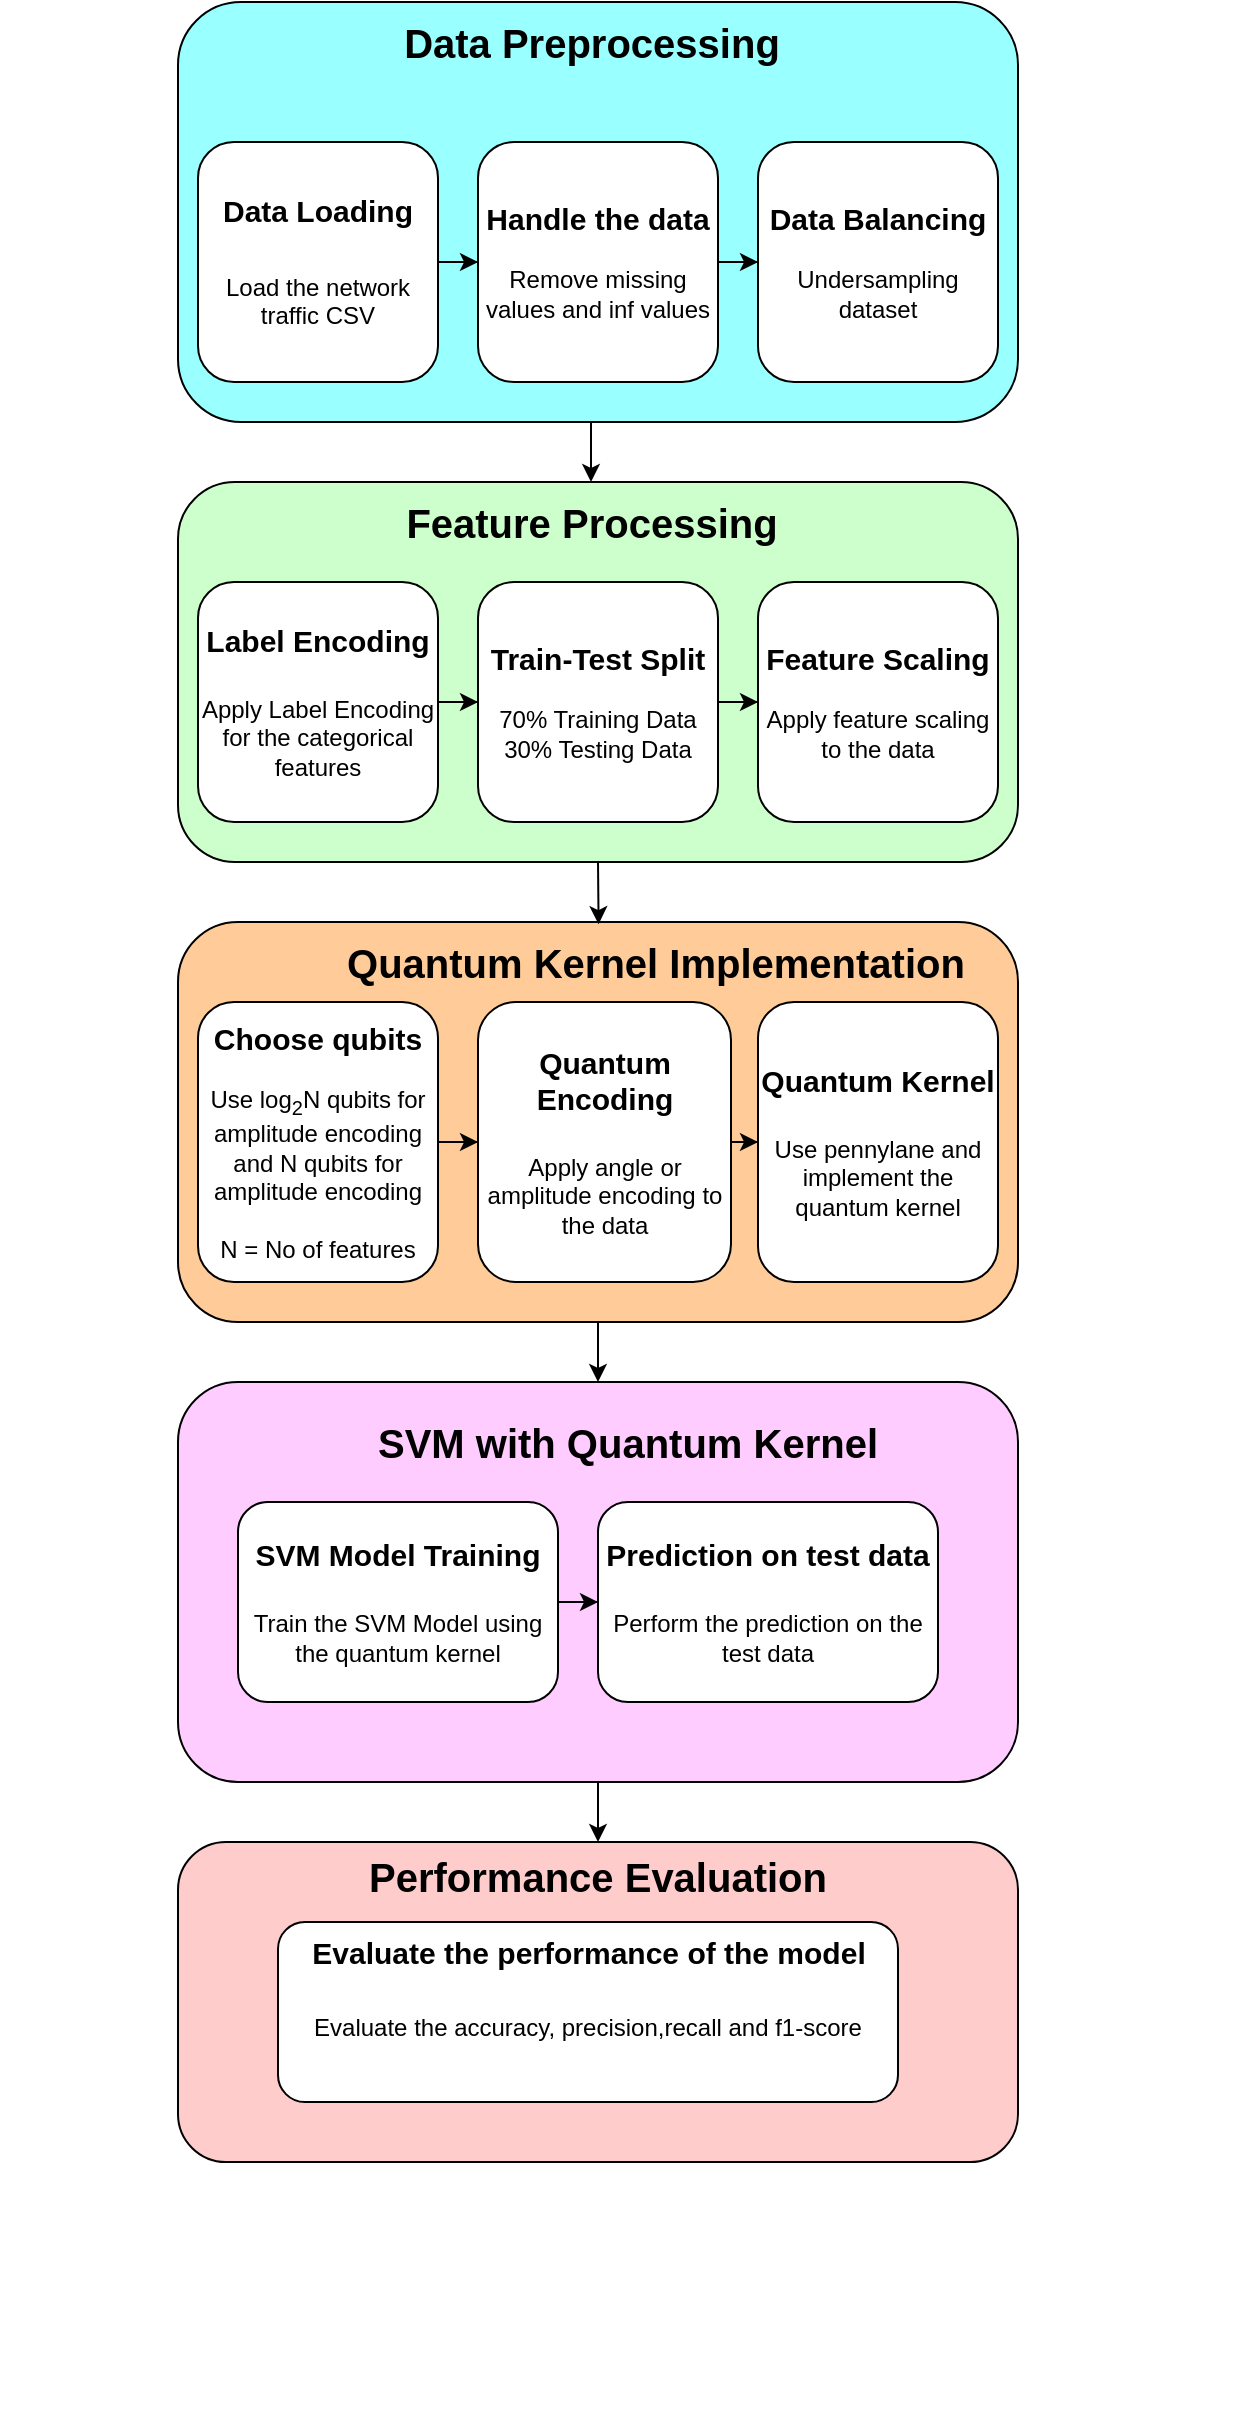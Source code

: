 <mxfile version="27.0.3">
  <diagram name="Page-1" id="IowLkyHsUFm7hj_iNHQr">
    <mxGraphModel dx="1444" dy="718" grid="1" gridSize="10" guides="1" tooltips="1" connect="1" arrows="1" fold="1" page="1" pageScale="1" pageWidth="850" pageHeight="1100" math="0" shadow="0">
      <root>
        <mxCell id="0" />
        <mxCell id="1" parent="0" />
        <mxCell id="rroA4w5QciKg8AlWYJ8E-7" style="edgeStyle=orthogonalEdgeStyle;rounded=0;orthogonalLoop=1;jettySize=auto;html=1;exitX=0.5;exitY=1;exitDx=0;exitDy=0;entryX=0.5;entryY=0;entryDx=0;entryDy=0;" edge="1" parent="1" source="tHObwuz-neF_lD4l34wk-1" target="hvczIfgNtDT0wLWKjFQM-12">
          <mxGeometry relative="1" as="geometry" />
        </mxCell>
        <mxCell id="tHObwuz-neF_lD4l34wk-1" value="" style="rounded=1;whiteSpace=wrap;html=1;fillColor=light-dark(#99FFFF,#99FFFF);" parent="1" vertex="1">
          <mxGeometry x="290" y="20" width="420" height="210" as="geometry" />
        </mxCell>
        <mxCell id="tHObwuz-neF_lD4l34wk-16" value="" style="edgeStyle=orthogonalEdgeStyle;rounded=0;orthogonalLoop=1;jettySize=auto;html=1;" parent="1" source="tHObwuz-neF_lD4l34wk-2" target="tHObwuz-neF_lD4l34wk-3" edge="1">
          <mxGeometry relative="1" as="geometry" />
        </mxCell>
        <mxCell id="tHObwuz-neF_lD4l34wk-2" value="" style="rounded=1;whiteSpace=wrap;html=1;fillColor=light-dark(#FFCCFF,#FFCCFF);" parent="1" vertex="1">
          <mxGeometry x="290" y="710" width="420" height="200" as="geometry" />
        </mxCell>
        <mxCell id="tHObwuz-neF_lD4l34wk-3" value="&lt;div&gt;&lt;br&gt;&lt;/div&gt;&lt;div&gt;&lt;br&gt;&lt;/div&gt;&lt;div&gt;&lt;br&gt;&lt;/div&gt;&lt;div&gt;&lt;br&gt;&lt;/div&gt;&lt;div&gt;&lt;br&gt;&lt;/div&gt;&lt;div&gt;&lt;br&gt;&lt;/div&gt;&lt;div&gt;&lt;br&gt;&lt;/div&gt;&lt;div&gt;&lt;br&gt;&lt;/div&gt;&lt;div&gt;&lt;br&gt;&lt;/div&gt;&lt;div&gt;&lt;div&gt;&lt;font style=&quot;font-size: 20px;&quot;&gt;&lt;b&gt;Performance Evaluation&lt;/b&gt;&lt;/font&gt;&lt;/div&gt;&lt;div&gt;&lt;font style=&quot;font-size: 20px;&quot;&gt;&lt;b&gt;&lt;br&gt;&lt;/b&gt;&lt;/font&gt;&lt;/div&gt;&lt;div&gt;&lt;font style=&quot;font-size: 20px;&quot;&gt;&lt;b&gt;&lt;br&gt;&lt;/b&gt;&lt;/font&gt;&lt;/div&gt;&lt;div&gt;&lt;font style=&quot;font-size: 20px;&quot;&gt;&lt;b&gt;&lt;br&gt;&lt;/b&gt;&lt;/font&gt;&lt;/div&gt;&lt;div&gt;&lt;font style=&quot;font-size: 20px;&quot;&gt;&lt;b&gt;&lt;br&gt;&lt;/b&gt;&lt;/font&gt;&lt;/div&gt;&lt;div&gt;&lt;font style=&quot;font-size: 20px;&quot;&gt;&lt;b&gt;&lt;br&gt;&lt;/b&gt;&lt;/font&gt;&lt;/div&gt;&lt;div&gt;&lt;font style=&quot;font-size: 20px;&quot;&gt;&lt;b&gt;&lt;br&gt;&lt;/b&gt;&lt;/font&gt;&lt;/div&gt;&lt;div&gt;&lt;font style=&quot;font-size: 20px;&quot;&gt;&lt;b&gt;&lt;br&gt;&lt;/b&gt;&lt;/font&gt;&lt;/div&gt;&lt;div&gt;&lt;font style=&quot;font-size: 20px;&quot;&gt;&lt;b&gt;&lt;br&gt;&lt;/b&gt;&lt;/font&gt;&lt;/div&gt;&lt;div&gt;&lt;font style=&quot;font-size: 20px;&quot;&gt;&lt;b&gt;&lt;br&gt;&lt;/b&gt;&lt;/font&gt;&lt;/div&gt;&lt;div&gt;&lt;font style=&quot;font-size: 20px;&quot;&gt;&lt;b&gt;&lt;br&gt;&lt;/b&gt;&lt;/font&gt;&lt;/div&gt;&lt;div&gt;&lt;br&gt;&lt;/div&gt;&lt;/div&gt;" style="rounded=1;whiteSpace=wrap;html=1;fillColor=light-dark(#FFCCCC,#CCFFCC);" parent="1" vertex="1">
          <mxGeometry x="290" y="940" width="420" height="160" as="geometry" />
        </mxCell>
        <mxCell id="tHObwuz-neF_lD4l34wk-4" value="&lt;font style=&quot;font-size: 20px;&quot;&gt;&lt;b&gt;Data Preprocessing&lt;/b&gt;&lt;/font&gt;" style="text;html=1;align=center;verticalAlign=middle;whiteSpace=wrap;rounded=0;" parent="1" vertex="1">
          <mxGeometry x="201.5" y="20" width="590" height="40" as="geometry" />
        </mxCell>
        <mxCell id="tHObwuz-neF_lD4l34wk-10" value="" style="edgeStyle=orthogonalEdgeStyle;rounded=0;orthogonalLoop=1;jettySize=auto;html=1;" parent="1" source="tHObwuz-neF_lD4l34wk-5" target="tHObwuz-neF_lD4l34wk-7" edge="1">
          <mxGeometry relative="1" as="geometry" />
        </mxCell>
        <mxCell id="tHObwuz-neF_lD4l34wk-5" value="&lt;font style=&quot;font-size: 15px;&quot;&gt;&lt;b style=&quot;&quot;&gt;Data Loading&lt;/b&gt;&lt;/font&gt;&lt;div&gt;&lt;span style=&quot;font-size: 18px;&quot;&gt;&lt;b&gt;&lt;br&gt;&lt;/b&gt;&lt;/span&gt;&lt;div&gt;Load the network traffic CSV&lt;/div&gt;&lt;/div&gt;" style="rounded=1;whiteSpace=wrap;html=1;" parent="1" vertex="1">
          <mxGeometry x="300" y="90" width="120" height="120" as="geometry" />
        </mxCell>
        <mxCell id="tHObwuz-neF_lD4l34wk-11" value="" style="edgeStyle=orthogonalEdgeStyle;rounded=0;orthogonalLoop=1;jettySize=auto;html=1;" parent="1" source="tHObwuz-neF_lD4l34wk-7" target="tHObwuz-neF_lD4l34wk-8" edge="1">
          <mxGeometry relative="1" as="geometry" />
        </mxCell>
        <mxCell id="tHObwuz-neF_lD4l34wk-7" value="&lt;font style=&quot;font-size: 15px;&quot;&gt;&lt;b&gt;Handle the data&lt;/b&gt;&lt;/font&gt;&lt;div&gt;&lt;br&gt;&lt;/div&gt;&lt;div&gt;Remove missing values and inf values&lt;/div&gt;" style="rounded=1;whiteSpace=wrap;html=1;" parent="1" vertex="1">
          <mxGeometry x="440" y="90" width="120" height="120" as="geometry" />
        </mxCell>
        <mxCell id="tHObwuz-neF_lD4l34wk-8" value="&lt;font style=&quot;font-size: 15px;&quot;&gt;&lt;b&gt;Data Balancing&lt;/b&gt;&lt;/font&gt;&lt;div&gt;&lt;br&gt;&lt;/div&gt;&lt;div&gt;Undersampling dataset&lt;/div&gt;" style="rounded=1;whiteSpace=wrap;html=1;" parent="1" vertex="1">
          <mxGeometry x="580" y="90" width="120" height="120" as="geometry" />
        </mxCell>
        <mxCell id="5IH84X5XSTADNQ1NUQGd-1" value="&lt;span style=&quot;font-size: 20px;&quot;&gt;&lt;b&gt;SVM with Quantum Kernel&lt;/b&gt;&lt;/span&gt;" style="text;html=1;align=center;verticalAlign=middle;whiteSpace=wrap;rounded=0;" parent="1" vertex="1">
          <mxGeometry x="220" y="720" width="590" height="40" as="geometry" />
        </mxCell>
        <mxCell id="5IH84X5XSTADNQ1NUQGd-4" style="edgeStyle=orthogonalEdgeStyle;rounded=0;orthogonalLoop=1;jettySize=auto;html=1;exitX=1;exitY=0.5;exitDx=0;exitDy=0;" parent="1" source="5IH84X5XSTADNQ1NUQGd-2" target="5IH84X5XSTADNQ1NUQGd-3" edge="1">
          <mxGeometry relative="1" as="geometry" />
        </mxCell>
        <mxCell id="5IH84X5XSTADNQ1NUQGd-2" value="&lt;div&gt;&lt;span style=&quot;font-size: 15px;&quot;&gt;&lt;b&gt;SVM Model Training&lt;/b&gt;&lt;/span&gt;&lt;/div&gt;&lt;div&gt;&lt;span style=&quot;font-size: 15px;&quot;&gt;&lt;b&gt;&lt;br&gt;&lt;/b&gt;&lt;/span&gt;&lt;/div&gt;Train the SVM Model using the quantum kernel" style="rounded=1;whiteSpace=wrap;html=1;" parent="1" vertex="1">
          <mxGeometry x="320" y="770" width="160" height="100" as="geometry" />
        </mxCell>
        <mxCell id="5IH84X5XSTADNQ1NUQGd-3" value="&lt;div&gt;&lt;span style=&quot;font-size: 15px;&quot;&gt;&lt;b&gt;Prediction on test data&lt;/b&gt;&lt;/span&gt;&lt;/div&gt;&lt;div&gt;&lt;span style=&quot;font-size: 15px;&quot;&gt;&lt;b&gt;&lt;br&gt;&lt;/b&gt;&lt;/span&gt;&lt;/div&gt;&lt;div&gt;Perform the prediction on the test data&lt;/div&gt;" style="rounded=1;whiteSpace=wrap;html=1;" parent="1" vertex="1">
          <mxGeometry x="500" y="770" width="170" height="100" as="geometry" />
        </mxCell>
        <mxCell id="5IH84X5XSTADNQ1NUQGd-6" value="&lt;div&gt;&lt;br&gt;&lt;/div&gt;Evaluate the accuracy, precision,recall and f1-score" style="rounded=1;whiteSpace=wrap;html=1;" parent="1" vertex="1">
          <mxGeometry x="340" y="980" width="310" height="90" as="geometry" />
        </mxCell>
        <mxCell id="2wdc7DsvPRnudnOu6lJr-1" value="Evaluate the performance of the model" style="text;html=1;align=center;verticalAlign=middle;whiteSpace=wrap;rounded=0;fontSize=15;fontStyle=1" parent="1" vertex="1">
          <mxGeometry x="351.75" y="980" width="286.5" height="30" as="geometry" />
        </mxCell>
        <mxCell id="rroA4w5QciKg8AlWYJ8E-4" style="edgeStyle=orthogonalEdgeStyle;rounded=0;orthogonalLoop=1;jettySize=auto;html=1;exitX=0.5;exitY=1;exitDx=0;exitDy=0;entryX=0.5;entryY=0;entryDx=0;entryDy=0;" edge="1" parent="1" source="hvczIfgNtDT0wLWKjFQM-1" target="tHObwuz-neF_lD4l34wk-2">
          <mxGeometry relative="1" as="geometry" />
        </mxCell>
        <mxCell id="hvczIfgNtDT0wLWKjFQM-1" value="" style="rounded=1;whiteSpace=wrap;html=1;fillColor=light-dark(#FFCC99,#99FFFF);" parent="1" vertex="1">
          <mxGeometry x="290" y="480" width="420" height="200" as="geometry" />
        </mxCell>
        <mxCell id="hvczIfgNtDT0wLWKjFQM-2" value="&lt;font style=&quot;font-size: 20px;&quot;&gt;&lt;b&gt;Quantum Kernel Implementation&lt;/b&gt;&lt;/font&gt;" style="text;html=1;align=center;verticalAlign=middle;whiteSpace=wrap;rounded=0;" parent="1" vertex="1">
          <mxGeometry x="230" y="480" width="598" height="40" as="geometry" />
        </mxCell>
        <mxCell id="fqz2EAUhRij4Ml8frbec-13" value="" style="edgeStyle=orthogonalEdgeStyle;rounded=0;orthogonalLoop=1;jettySize=auto;html=1;" parent="1" source="hvczIfgNtDT0wLWKjFQM-6" target="hvczIfgNtDT0wLWKjFQM-9" edge="1">
          <mxGeometry relative="1" as="geometry" />
        </mxCell>
        <mxCell id="hvczIfgNtDT0wLWKjFQM-6" value="&lt;div&gt;&lt;span style=&quot;font-size: 15px;&quot;&gt;&lt;b&gt;Quantum Encoding&lt;/b&gt;&lt;/span&gt;&lt;/div&gt;&lt;div&gt;&lt;span style=&quot;font-size: 15px;&quot;&gt;&lt;b&gt;&lt;br&gt;&lt;/b&gt;&lt;/span&gt;&lt;/div&gt;&lt;div&gt;Apply angle or amplitude encoding to the data&lt;/div&gt;" style="rounded=1;whiteSpace=wrap;html=1;" parent="1" vertex="1">
          <mxGeometry x="440" y="520" width="126.5" height="140" as="geometry" />
        </mxCell>
        <mxCell id="fqz2EAUhRij4Ml8frbec-14" value="" style="edgeStyle=orthogonalEdgeStyle;rounded=0;orthogonalLoop=1;jettySize=auto;html=1;" parent="1" source="hvczIfgNtDT0wLWKjFQM-8" target="hvczIfgNtDT0wLWKjFQM-6" edge="1">
          <mxGeometry relative="1" as="geometry" />
        </mxCell>
        <mxCell id="hvczIfgNtDT0wLWKjFQM-8" value="&lt;span style=&quot;font-size: 15px;&quot;&gt;&lt;b&gt;Choose qubits&lt;/b&gt;&lt;/span&gt;&lt;br&gt;&lt;div&gt;&lt;br&gt;&lt;/div&gt;&lt;div&gt;Use log&lt;sub&gt;2&lt;/sub&gt;N qubits for amplitude encoding and N qubits for amplitude encoding&lt;/div&gt;&lt;div&gt;&lt;br&gt;&lt;/div&gt;&lt;div&gt;N = No of features&lt;/div&gt;" style="rounded=1;whiteSpace=wrap;html=1;" parent="1" vertex="1">
          <mxGeometry x="300" y="520" width="120" height="140" as="geometry" />
        </mxCell>
        <mxCell id="hvczIfgNtDT0wLWKjFQM-9" value="&lt;div&gt;&lt;span style=&quot;font-size: 15px;&quot;&gt;&lt;b&gt;Quantum Kernel&lt;/b&gt;&lt;/span&gt;&lt;/div&gt;&lt;div&gt;&lt;span style=&quot;font-size: 15px;&quot;&gt;&lt;b&gt;&lt;br&gt;&lt;/b&gt;&lt;/span&gt;&lt;/div&gt;&lt;div&gt;Use pennylane and implement the quantum kernel&lt;/div&gt;" style="rounded=1;whiteSpace=wrap;html=1;" parent="1" vertex="1">
          <mxGeometry x="580" y="520" width="120" height="140" as="geometry" />
        </mxCell>
        <mxCell id="hvczIfgNtDT0wLWKjFQM-11" value="" style="rounded=1;whiteSpace=wrap;html=1;fillColor=light-dark(#CCFFCC,#99FFFF);" parent="1" vertex="1">
          <mxGeometry x="290" y="260" width="420" height="190" as="geometry" />
        </mxCell>
        <mxCell id="hvczIfgNtDT0wLWKjFQM-12" value="&lt;font style=&quot;font-size: 20px;&quot;&gt;&lt;b&gt;Feature Processing&lt;/b&gt;&lt;/font&gt;" style="text;html=1;align=center;verticalAlign=middle;whiteSpace=wrap;rounded=0;" parent="1" vertex="1">
          <mxGeometry x="201.5" y="260" width="590" height="40" as="geometry" />
        </mxCell>
        <mxCell id="hvczIfgNtDT0wLWKjFQM-14" value="&lt;div&gt;&lt;b style=&quot;&quot;&gt;&lt;span style=&quot;font-size: 15px;&quot;&gt;Feature Scaling&lt;/span&gt;&lt;br&gt;&lt;/b&gt;&lt;div&gt;&lt;br&gt;&lt;/div&gt;&lt;div&gt;Apply feature scaling to the data&lt;/div&gt;&lt;/div&gt;" style="rounded=1;whiteSpace=wrap;html=1;" parent="1" vertex="1">
          <mxGeometry x="580" y="310" width="120" height="120" as="geometry" />
        </mxCell>
        <mxCell id="fqz2EAUhRij4Ml8frbec-1" value="" style="edgeStyle=orthogonalEdgeStyle;rounded=0;orthogonalLoop=1;jettySize=auto;html=1;" parent="1" source="hvczIfgNtDT0wLWKjFQM-16" target="hvczIfgNtDT0wLWKjFQM-14" edge="1">
          <mxGeometry relative="1" as="geometry" />
        </mxCell>
        <mxCell id="hvczIfgNtDT0wLWKjFQM-16" value="&lt;div&gt;&lt;span style=&quot;font-size: 15px;&quot;&gt;&lt;b&gt;Train-Test Split&lt;/b&gt;&lt;/span&gt;&lt;/div&gt;&lt;div&gt;&lt;br&gt;&lt;/div&gt;&lt;div&gt;70% Training Data&lt;/div&gt;&lt;div&gt;30% Testing Data&lt;/div&gt;" style="rounded=1;whiteSpace=wrap;html=1;" parent="1" vertex="1">
          <mxGeometry x="440" y="310" width="120" height="120" as="geometry" />
        </mxCell>
        <mxCell id="fqz2EAUhRij4Ml8frbec-5" value="" style="edgeStyle=orthogonalEdgeStyle;rounded=0;orthogonalLoop=1;jettySize=auto;html=1;" parent="1" source="fqz2EAUhRij4Ml8frbec-3" target="hvczIfgNtDT0wLWKjFQM-16" edge="1">
          <mxGeometry relative="1" as="geometry" />
        </mxCell>
        <mxCell id="fqz2EAUhRij4Ml8frbec-3" value="&lt;div&gt;&lt;span style=&quot;font-size: 15px;&quot;&gt;&lt;b&gt;Label Encoding&lt;/b&gt;&lt;/span&gt;&lt;/div&gt;&lt;div&gt;&lt;span style=&quot;font-size: 15px;&quot;&gt;&lt;b&gt;&lt;br&gt;&lt;/b&gt;&lt;/span&gt;&lt;/div&gt;&lt;div&gt;Apply Label Encoding for the categorical features&lt;/div&gt;" style="rounded=1;whiteSpace=wrap;html=1;" parent="1" vertex="1">
          <mxGeometry x="300" y="310" width="120" height="120" as="geometry" />
        </mxCell>
        <mxCell id="fqz2EAUhRij4Ml8frbec-19" value="" style="rounded=1;whiteSpace=wrap;html=1;" parent="1" vertex="1">
          <mxGeometry x="470" y="250" width="20" as="geometry" />
        </mxCell>
        <mxCell id="rroA4w5QciKg8AlWYJ8E-5" style="edgeStyle=orthogonalEdgeStyle;rounded=0;orthogonalLoop=1;jettySize=auto;html=1;exitX=0.5;exitY=1;exitDx=0;exitDy=0;entryX=0.452;entryY=0.027;entryDx=0;entryDy=0;entryPerimeter=0;" edge="1" parent="1" source="hvczIfgNtDT0wLWKjFQM-11" target="hvczIfgNtDT0wLWKjFQM-2">
          <mxGeometry relative="1" as="geometry" />
        </mxCell>
      </root>
    </mxGraphModel>
  </diagram>
</mxfile>
